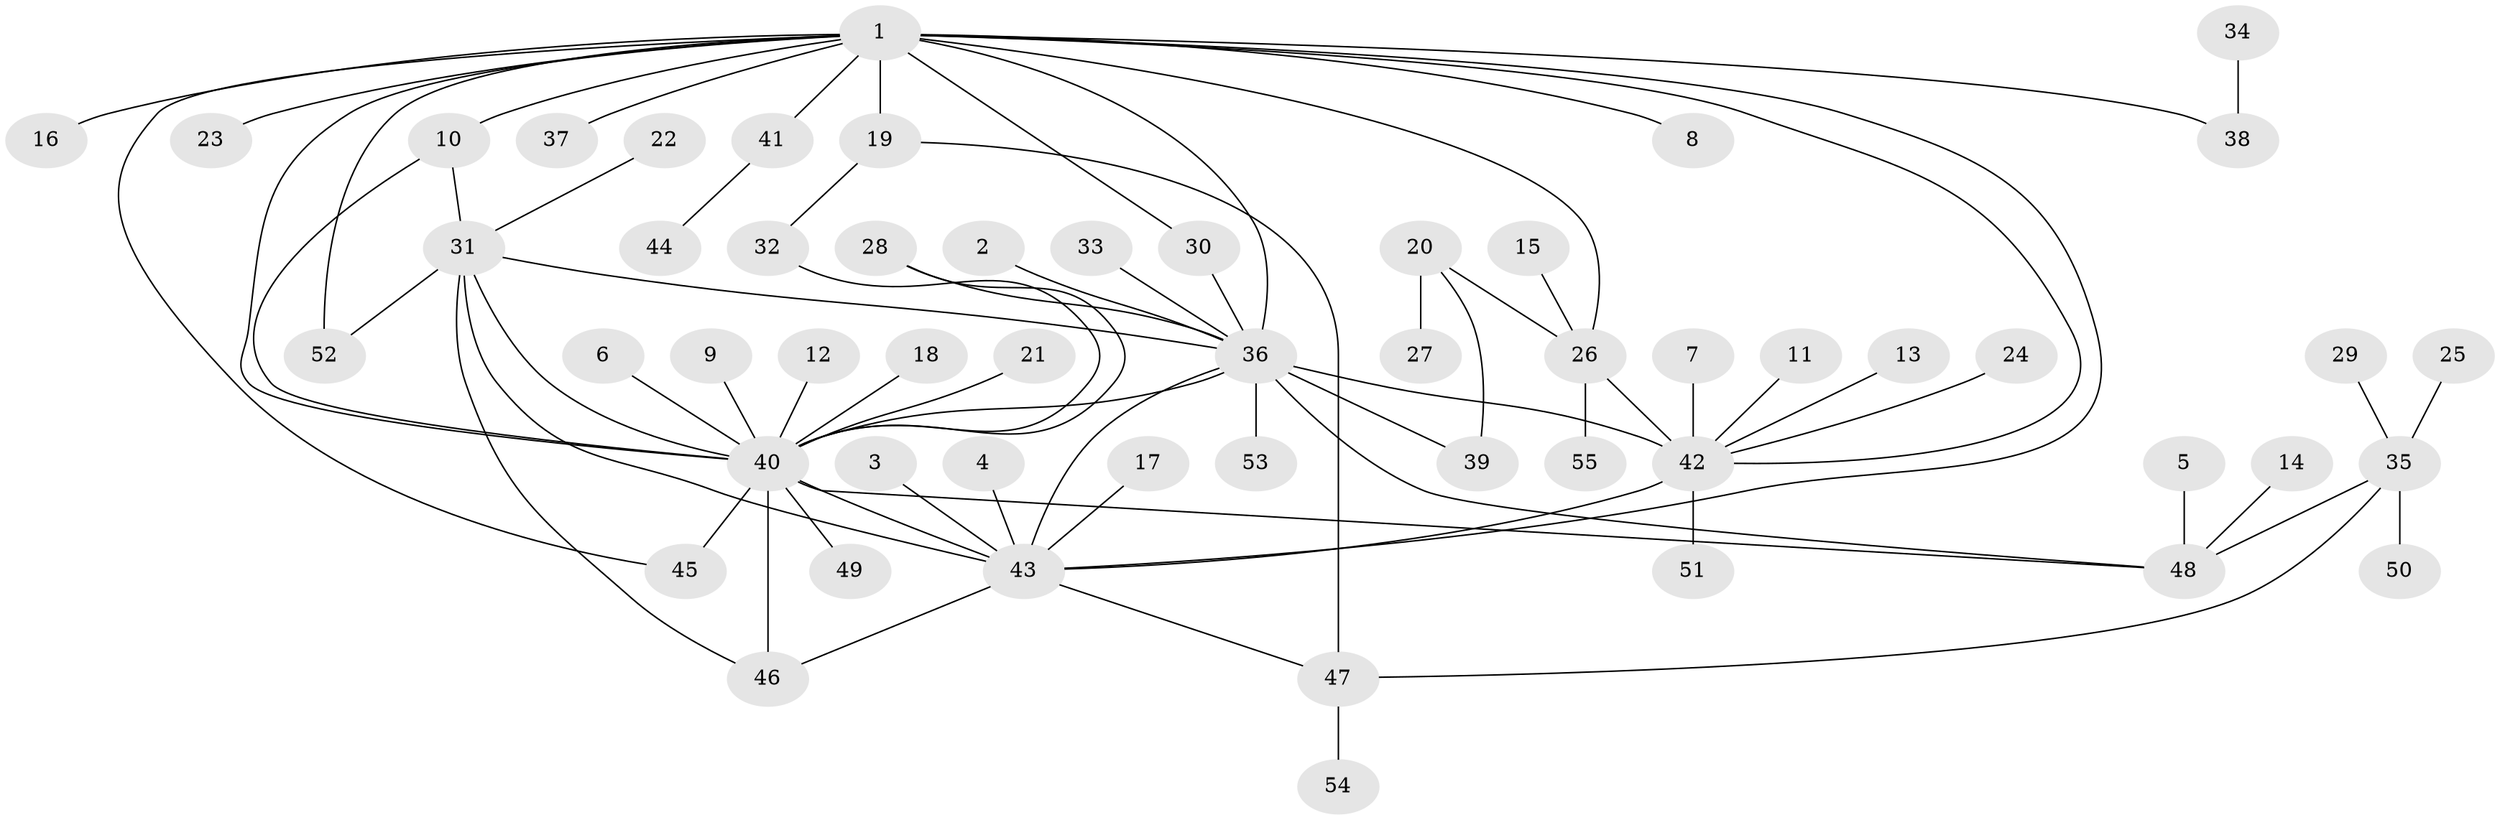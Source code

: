 // original degree distribution, {3: 0.11818181818181818, 17: 0.00909090909090909, 1: 0.5727272727272728, 16: 0.00909090909090909, 2: 0.15454545454545454, 14: 0.00909090909090909, 8: 0.00909090909090909, 5: 0.03636363636363636, 4: 0.02727272727272727, 7: 0.02727272727272727, 6: 0.01818181818181818, 12: 0.00909090909090909}
// Generated by graph-tools (version 1.1) at 2025/26/03/09/25 03:26:01]
// undirected, 55 vertices, 75 edges
graph export_dot {
graph [start="1"]
  node [color=gray90,style=filled];
  1;
  2;
  3;
  4;
  5;
  6;
  7;
  8;
  9;
  10;
  11;
  12;
  13;
  14;
  15;
  16;
  17;
  18;
  19;
  20;
  21;
  22;
  23;
  24;
  25;
  26;
  27;
  28;
  29;
  30;
  31;
  32;
  33;
  34;
  35;
  36;
  37;
  38;
  39;
  40;
  41;
  42;
  43;
  44;
  45;
  46;
  47;
  48;
  49;
  50;
  51;
  52;
  53;
  54;
  55;
  1 -- 8 [weight=1.0];
  1 -- 10 [weight=1.0];
  1 -- 16 [weight=1.0];
  1 -- 19 [weight=2.0];
  1 -- 23 [weight=1.0];
  1 -- 26 [weight=1.0];
  1 -- 30 [weight=1.0];
  1 -- 36 [weight=1.0];
  1 -- 37 [weight=1.0];
  1 -- 38 [weight=1.0];
  1 -- 40 [weight=1.0];
  1 -- 41 [weight=1.0];
  1 -- 42 [weight=1.0];
  1 -- 43 [weight=1.0];
  1 -- 45 [weight=1.0];
  1 -- 52 [weight=1.0];
  2 -- 36 [weight=1.0];
  3 -- 43 [weight=1.0];
  4 -- 43 [weight=1.0];
  5 -- 48 [weight=1.0];
  6 -- 40 [weight=1.0];
  7 -- 42 [weight=1.0];
  9 -- 40 [weight=1.0];
  10 -- 31 [weight=1.0];
  10 -- 40 [weight=1.0];
  11 -- 42 [weight=1.0];
  12 -- 40 [weight=1.0];
  13 -- 42 [weight=1.0];
  14 -- 48 [weight=1.0];
  15 -- 26 [weight=1.0];
  17 -- 43 [weight=1.0];
  18 -- 40 [weight=1.0];
  19 -- 32 [weight=1.0];
  19 -- 47 [weight=1.0];
  20 -- 26 [weight=1.0];
  20 -- 27 [weight=1.0];
  20 -- 39 [weight=1.0];
  21 -- 40 [weight=1.0];
  22 -- 31 [weight=1.0];
  24 -- 42 [weight=1.0];
  25 -- 35 [weight=1.0];
  26 -- 42 [weight=1.0];
  26 -- 55 [weight=1.0];
  28 -- 36 [weight=1.0];
  28 -- 40 [weight=1.0];
  29 -- 35 [weight=1.0];
  30 -- 36 [weight=1.0];
  31 -- 36 [weight=1.0];
  31 -- 40 [weight=1.0];
  31 -- 43 [weight=1.0];
  31 -- 46 [weight=1.0];
  31 -- 52 [weight=1.0];
  32 -- 40 [weight=1.0];
  33 -- 36 [weight=1.0];
  34 -- 38 [weight=1.0];
  35 -- 47 [weight=1.0];
  35 -- 48 [weight=1.0];
  35 -- 50 [weight=1.0];
  36 -- 39 [weight=1.0];
  36 -- 40 [weight=1.0];
  36 -- 42 [weight=2.0];
  36 -- 43 [weight=1.0];
  36 -- 48 [weight=1.0];
  36 -- 53 [weight=1.0];
  40 -- 43 [weight=1.0];
  40 -- 45 [weight=2.0];
  40 -- 46 [weight=1.0];
  40 -- 48 [weight=1.0];
  40 -- 49 [weight=1.0];
  41 -- 44 [weight=1.0];
  42 -- 43 [weight=1.0];
  42 -- 51 [weight=1.0];
  43 -- 46 [weight=1.0];
  43 -- 47 [weight=1.0];
  47 -- 54 [weight=1.0];
}
